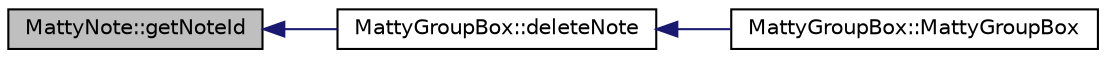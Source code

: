 digraph "MattyNote::getNoteId"
{
  edge [fontname="Helvetica",fontsize="10",labelfontname="Helvetica",labelfontsize="10"];
  node [fontname="Helvetica",fontsize="10",shape=record];
  rankdir="LR";
  Node57 [label="MattyNote::getNoteId",height=0.2,width=0.4,color="black", fillcolor="grey75", style="filled", fontcolor="black"];
  Node57 -> Node58 [dir="back",color="midnightblue",fontsize="10",style="solid",fontname="Helvetica"];
  Node58 [label="MattyGroupBox::deleteNote",height=0.2,width=0.4,color="black", fillcolor="white", style="filled",URL="$classMattyGroupBox.html#ac7b7f1db6ea96e4c4b0f58fb87f86900"];
  Node58 -> Node59 [dir="back",color="midnightblue",fontsize="10",style="solid",fontname="Helvetica"];
  Node59 [label="MattyGroupBox::MattyGroupBox",height=0.2,width=0.4,color="black", fillcolor="white", style="filled",URL="$classMattyGroupBox.html#aa44b29a1b8b8f5129f52c2972c24aecd"];
}
